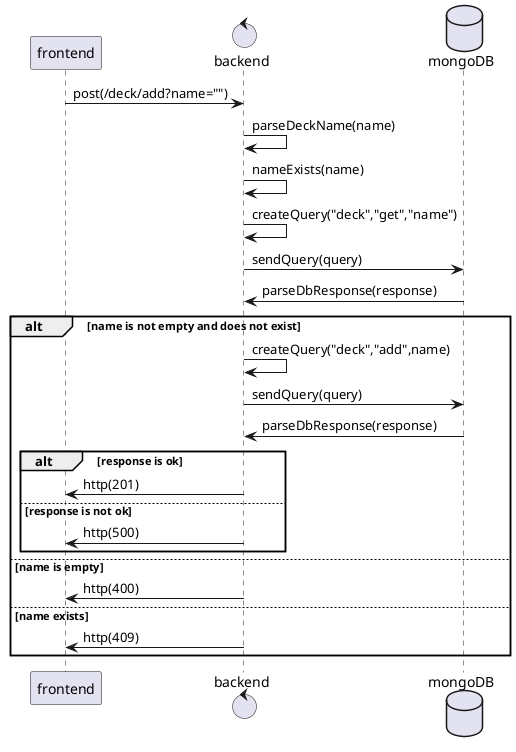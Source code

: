 @startuml
participant frontend
control backend
database mongoDB

frontend -> backend:post(/deck/add?name="")
backend -> backend:parseDeckName(name)
backend -> backend:nameExists(name)
backend -> backend:createQuery("deck","get","name")
backend -> mongoDB:sendQuery(query)
backend <- mongoDB:parseDbResponse(response)
alt name is not empty and does not exist
  backend -> backend:createQuery("deck","add",name)
  backend -> mongoDB:sendQuery(query)
  backend <- mongoDB:parseDbResponse(response)
  alt response is ok
    backend -> frontend:http(201)
  else response is not ok
    backend -> frontend:http(500)
  end
else name is empty
  backend -> frontend:http(400)
else name exists
backend -> frontend:http(409)
end
@enduml
